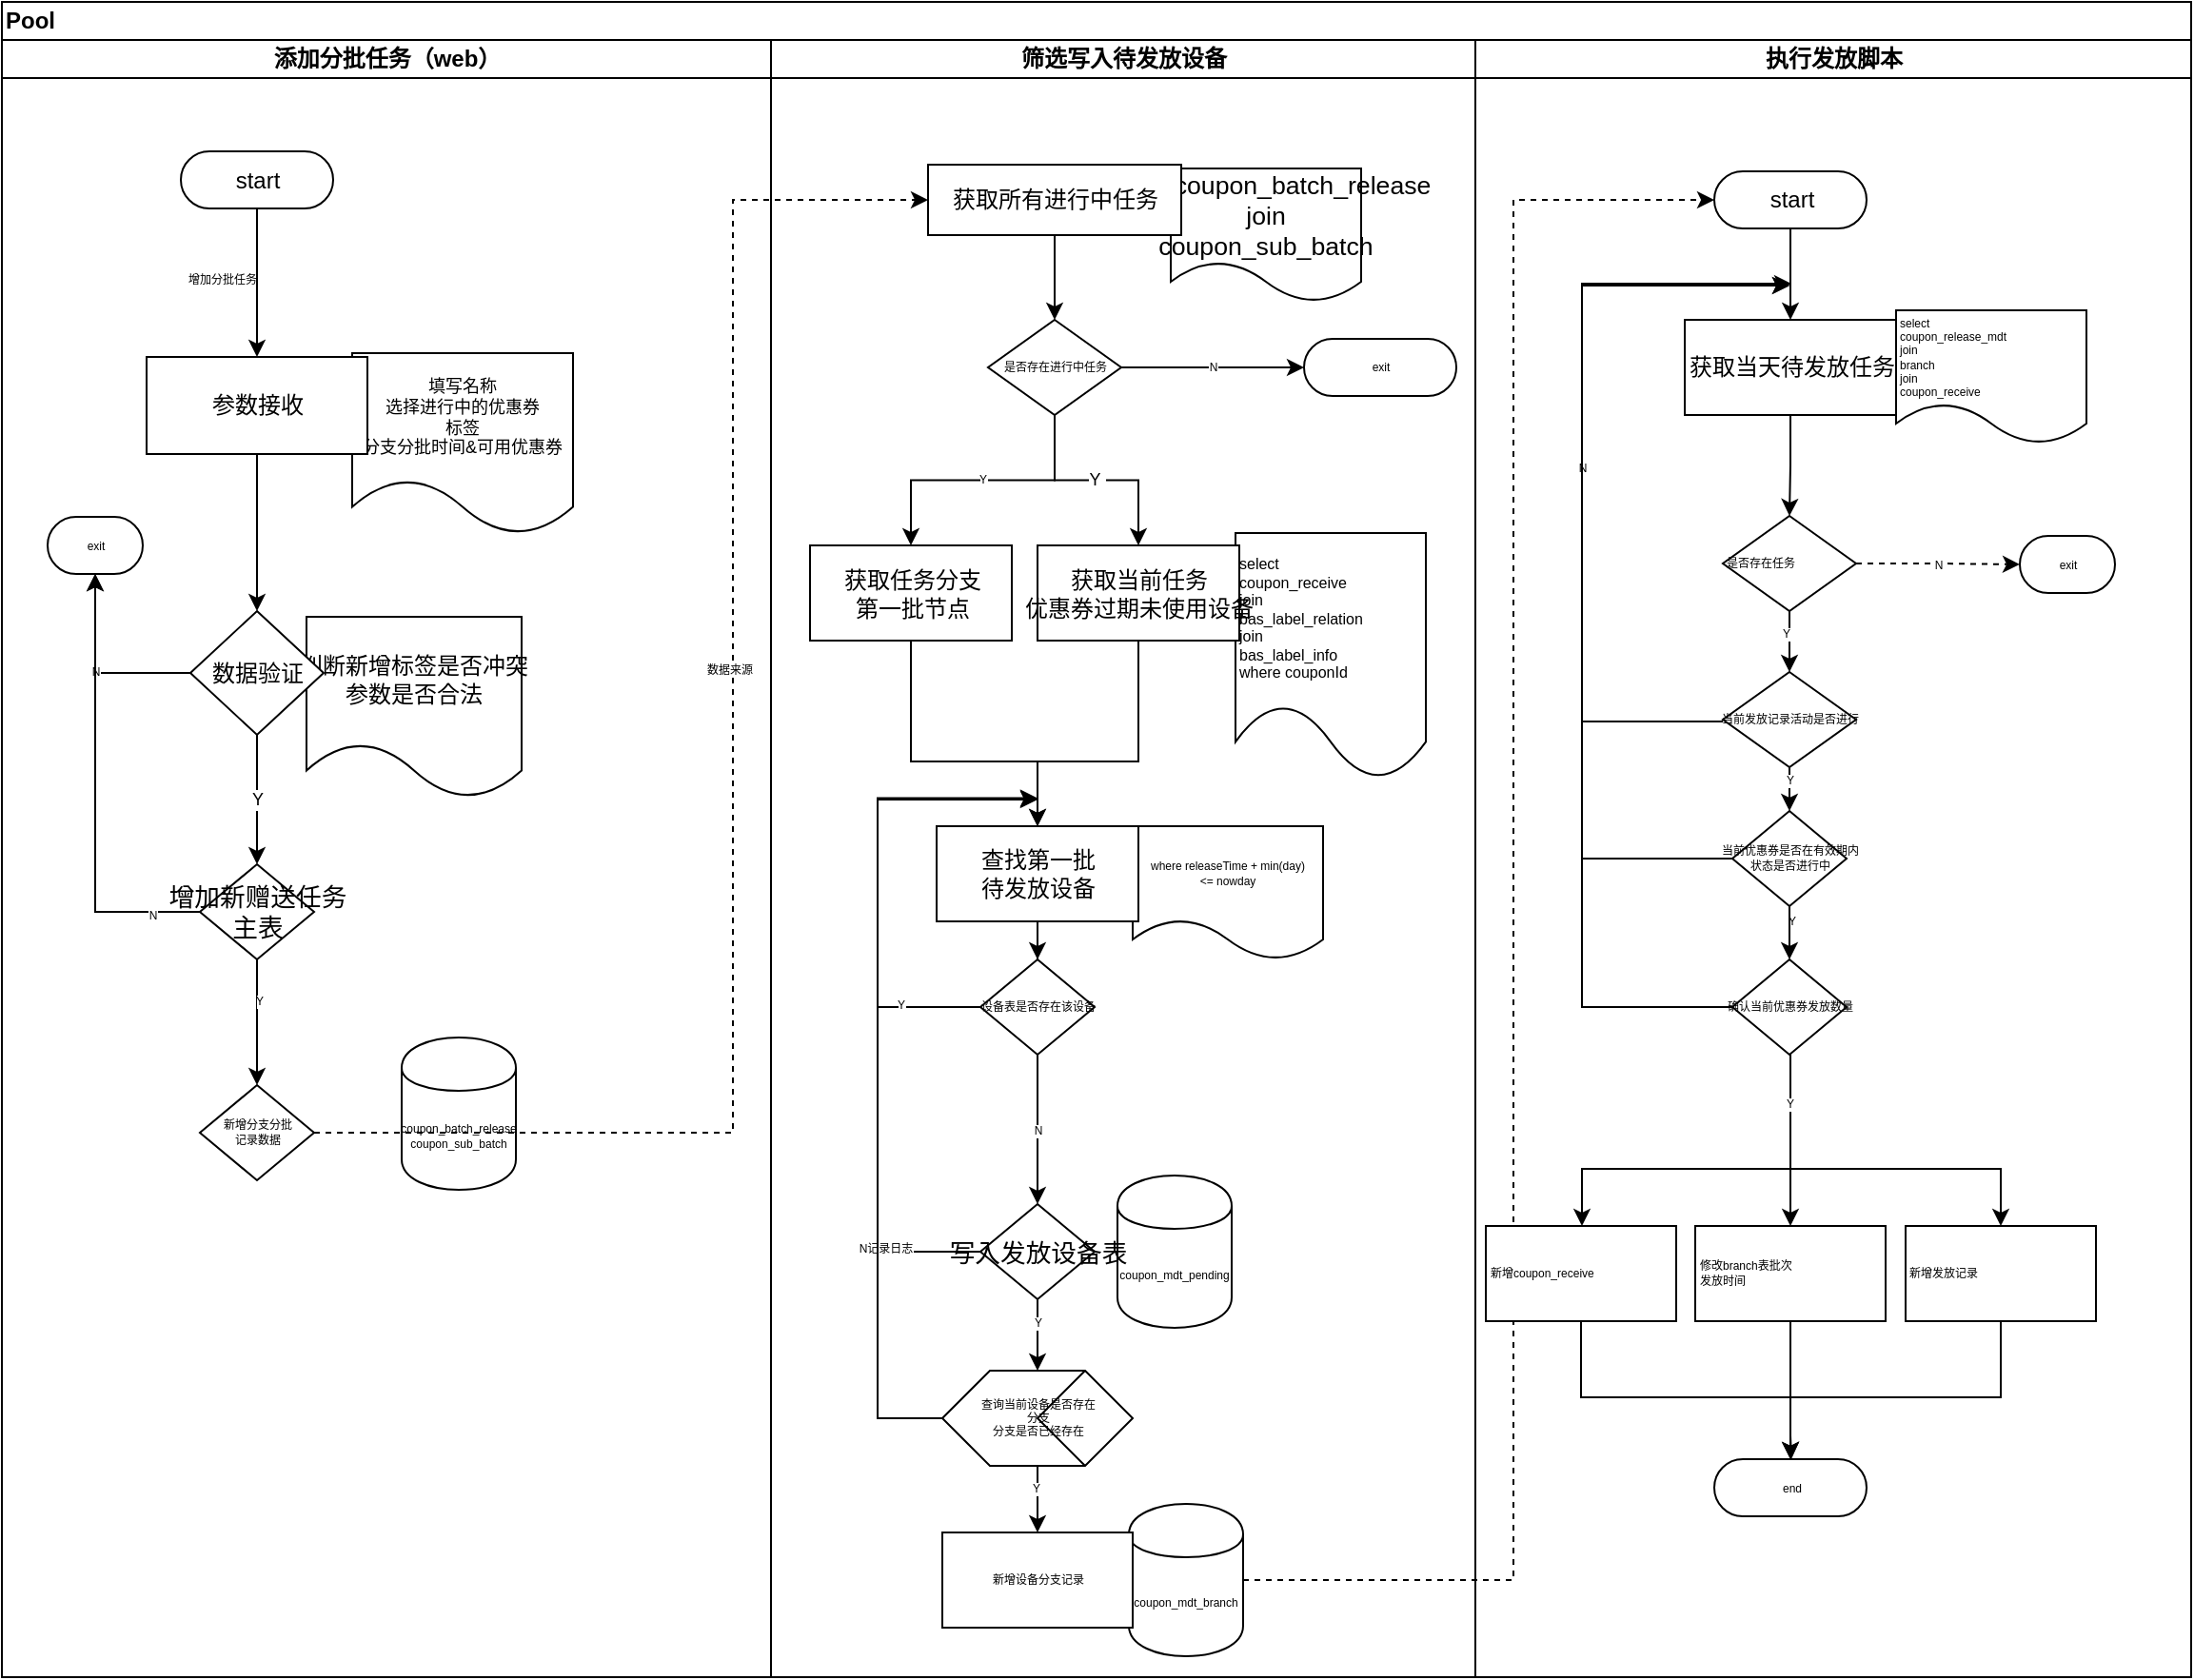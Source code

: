 <mxfile version="11.0.7" type="github"><diagram id="1Uks4rXL4dTz_hB3k0oI" name="赠送流程"><mxGraphModel dx="1635" dy="879" grid="1" gridSize="10" guides="1" tooltips="1" connect="1" arrows="1" fold="1" page="1" pageScale="1" pageWidth="827" pageHeight="1169" math="0" shadow="0"><root><mxCell id="0"/><mxCell id="1" parent="0"/><mxCell id="1NSMPgPq7o7XclI2195f-1" value="Pool" style="swimlane;html=1;childLayout=stackLayout;resizeParent=1;resizeParentMax=0;startSize=20;shadow=0;glass=0;align=left;" vertex="1" parent="1"><mxGeometry x="100" y="181" width="1150" height="880" as="geometry"/></mxCell><mxCell id="1NSMPgPq7o7XclI2195f-3" value="添加分批任务（web）" style="swimlane;html=1;startSize=20;" vertex="1" parent="1NSMPgPq7o7XclI2195f-1"><mxGeometry y="20" width="404" height="860" as="geometry"/></mxCell><mxCell id="1NSMPgPq7o7XclI2195f-39" value="start" style="html=1;dashed=0;whitespace=wrap;shape=mxgraph.dfd.start;shadow=0;glass=0;align=center;flipV=1;" vertex="1" parent="1NSMPgPq7o7XclI2195f-3"><mxGeometry x="94" y="58.5" width="80" height="30" as="geometry"/></mxCell><mxCell id="1NSMPgPq7o7XclI2195f-61" style="edgeStyle=orthogonalEdgeStyle;rounded=0;orthogonalLoop=1;jettySize=auto;html=1;startArrow=none;startFill=0;endArrow=classic;endFill=1;strokeColor=#000000;exitX=0.5;exitY=0.5;exitDx=0;exitDy=-15;exitPerimeter=0;" edge="1" parent="1NSMPgPq7o7XclI2195f-3" source="1NSMPgPq7o7XclI2195f-39" target="1NSMPgPq7o7XclI2195f-60"><mxGeometry relative="1" as="geometry"><mxPoint x="134" y="186" as="sourcePoint"/></mxGeometry></mxCell><mxCell id="1NSMPgPq7o7XclI2195f-69" value="Y" style="edgeStyle=orthogonalEdgeStyle;rounded=0;orthogonalLoop=1;jettySize=auto;html=1;startArrow=none;startFill=0;endArrow=classic;endFill=1;strokeColor=#000000;fontSize=9;entryX=0.5;entryY=0;entryDx=0;entryDy=0;" edge="1" parent="1NSMPgPq7o7XclI2195f-3" source="1NSMPgPq7o7XclI2195f-59" target="LtFsZtoLZdhe6W4jmQ-S-103"><mxGeometry relative="1" as="geometry"><mxPoint x="134" y="455" as="targetPoint"/></mxGeometry></mxCell><mxCell id="1NSMPgPq7o7XclI2195f-62" style="edgeStyle=orthogonalEdgeStyle;rounded=0;orthogonalLoop=1;jettySize=auto;html=1;startArrow=none;startFill=0;endArrow=classic;endFill=1;strokeColor=#000000;" edge="1" parent="1NSMPgPq7o7XclI2195f-3" source="1NSMPgPq7o7XclI2195f-60" target="1NSMPgPq7o7XclI2195f-59"><mxGeometry relative="1" as="geometry"/></mxCell><mxCell id="LtFsZtoLZdhe6W4jmQ-S-102" style="edgeStyle=elbowEdgeStyle;rounded=0;orthogonalLoop=1;jettySize=auto;html=1;startArrow=none;startFill=0;endArrow=classic;endFill=1;strokeColor=#000000;fontSize=6;exitX=0.5;exitY=1;exitDx=0;exitDy=0;entryX=0.5;entryY=0;entryDx=0;entryDy=0;" edge="1" parent="1NSMPgPq7o7XclI2195f-3" source="LtFsZtoLZdhe6W4jmQ-S-103" target="LtFsZtoLZdhe6W4jmQ-S-107"><mxGeometry relative="1" as="geometry"><mxPoint x="134" y="500" as="sourcePoint"/><mxPoint x="134.286" y="549" as="targetPoint"/></mxGeometry></mxCell><mxCell id="LtFsZtoLZdhe6W4jmQ-S-106" value="Y" style="text;html=1;resizable=0;points=[];align=center;verticalAlign=middle;labelBackgroundColor=#ffffff;fontSize=6;" vertex="1" connectable="0" parent="LtFsZtoLZdhe6W4jmQ-S-102"><mxGeometry y="11" relative="1" as="geometry"><mxPoint x="-10" y="-11" as="offset"/></mxGeometry></mxCell><mxCell id="1NSMPgPq7o7XclI2195f-80" value="增加分批任务" style="text;html=1;fontSize=6;" vertex="1" parent="1NSMPgPq7o7XclI2195f-3"><mxGeometry x="96" y="116" width="92" height="21" as="geometry"/></mxCell><mxCell id="1NSMPgPq7o7XclI2195f-81" value="" style="group;flipV=1;" vertex="1" connectable="0" parent="1NSMPgPq7o7XclI2195f-3"><mxGeometry x="76" y="164.5" width="224" height="95" as="geometry"/></mxCell><mxCell id="1NSMPgPq7o7XclI2195f-68" value="填写名称&lt;br style=&quot;font-size: 9px;&quot;&gt;选择进行中的优惠券&lt;br style=&quot;font-size: 9px;&quot;&gt;标签&lt;br style=&quot;font-size: 9px;&quot;&gt;分支分批时间&amp;amp;可用优惠券" style="shape=document;whiteSpace=wrap;html=1;boundedLbl=1;dashed=0;flipH=1;shadow=0;glass=0;align=center;fontSize=9;" vertex="1" parent="1NSMPgPq7o7XclI2195f-81"><mxGeometry x="108" width="116" height="95" as="geometry"/></mxCell><mxCell id="1NSMPgPq7o7XclI2195f-60" value="参数接收" style="html=1;dashed=0;whitespace=wrap;shadow=0;glass=0;align=center;flipV=1;" vertex="1" parent="1NSMPgPq7o7XclI2195f-81"><mxGeometry y="2" width="116" height="51" as="geometry"/></mxCell><mxCell id="1NSMPgPq7o7XclI2195f-83" value="" style="group;flipV=1;" vertex="1" connectable="0" parent="1NSMPgPq7o7XclI2195f-3"><mxGeometry x="90" y="300" width="200" height="101" as="geometry"/></mxCell><mxCell id="1NSMPgPq7o7XclI2195f-71" value="&lt;span style=&quot;font-size: 12px ; white-space: nowrap&quot;&gt;判断新增标签是否冲突&lt;br&gt;参数是否合法&lt;br&gt;&lt;/span&gt;" style="shape=document;whiteSpace=wrap;html=1;boundedLbl=1;dashed=0;flipH=1;shadow=0;glass=0;align=center;fontSize=9;" vertex="1" parent="1NSMPgPq7o7XclI2195f-83"><mxGeometry x="70" y="3" width="113" height="95" as="geometry"/></mxCell><mxCell id="1NSMPgPq7o7XclI2195f-59" value="数据验证" style="shape=rhombus;html=1;dashed=0;whitespace=wrap;perimeter=rhombusPerimeter;shadow=0;glass=0;align=center;" vertex="1" parent="1NSMPgPq7o7XclI2195f-83"><mxGeometry x="9" width="70" height="65" as="geometry"/></mxCell><mxCell id="LtFsZtoLZdhe6W4jmQ-S-79" value="exit" style="html=1;dashed=0;whitespace=wrap;shape=mxgraph.dfd.start;shadow=0;glass=0;fontSize=6;align=center;" vertex="1" parent="1NSMPgPq7o7XclI2195f-3"><mxGeometry x="24" y="250.5" width="50" height="30" as="geometry"/></mxCell><mxCell id="LtFsZtoLZdhe6W4jmQ-S-81" value="N" style="edgeStyle=orthogonalEdgeStyle;rounded=0;orthogonalLoop=1;jettySize=auto;html=1;entryX=0.5;entryY=0.5;entryDx=0;entryDy=15;entryPerimeter=0;startArrow=none;startFill=0;endArrow=classic;endFill=1;strokeColor=#000000;fontSize=6;" edge="1" parent="1NSMPgPq7o7XclI2195f-3" source="1NSMPgPq7o7XclI2195f-59" target="LtFsZtoLZdhe6W4jmQ-S-79"><mxGeometry relative="1" as="geometry"><Array as="points"><mxPoint x="49" y="332"/></Array></mxGeometry></mxCell><mxCell id="LtFsZtoLZdhe6W4jmQ-S-104" style="edgeStyle=elbowEdgeStyle;rounded=0;orthogonalLoop=1;jettySize=auto;html=1;entryX=0.5;entryY=0.5;entryDx=0;entryDy=15;entryPerimeter=0;startArrow=none;startFill=0;endArrow=classic;endFill=1;strokeColor=#000000;fontSize=6;" edge="1" parent="1NSMPgPq7o7XclI2195f-3" source="LtFsZtoLZdhe6W4jmQ-S-103" target="LtFsZtoLZdhe6W4jmQ-S-79"><mxGeometry relative="1" as="geometry"><Array as="points"><mxPoint x="49" y="369"/></Array></mxGeometry></mxCell><mxCell id="LtFsZtoLZdhe6W4jmQ-S-105" value="N" style="text;html=1;resizable=0;points=[];align=center;verticalAlign=middle;labelBackgroundColor=#ffffff;fontSize=6;" vertex="1" connectable="0" parent="LtFsZtoLZdhe6W4jmQ-S-104"><mxGeometry x="-0.779" y="2" relative="1" as="geometry"><mxPoint as="offset"/></mxGeometry></mxCell><mxCell id="LtFsZtoLZdhe6W4jmQ-S-103" value="&lt;span style=&quot;font-size: 13.333px&quot;&gt;增加新赠送任务&lt;/span&gt;&lt;br style=&quot;font-size: 13.333px&quot;&gt;&lt;span style=&quot;font-size: 13.333px&quot;&gt;主表&lt;/span&gt;" style="shape=rhombus;html=1;dashed=0;whitespace=wrap;perimeter=rhombusPerimeter;shadow=0;glass=0;fontSize=6;align=center;" vertex="1" parent="1NSMPgPq7o7XclI2195f-3"><mxGeometry x="104" y="433" width="60" height="50" as="geometry"/></mxCell><mxCell id="LtFsZtoLZdhe6W4jmQ-S-107" value="新增分支分批&lt;br&gt;记录数据" style="shape=rhombus;html=1;dashed=0;whitespace=wrap;perimeter=rhombusPerimeter;shadow=0;glass=0;fontSize=6;align=center;" vertex="1" parent="1NSMPgPq7o7XclI2195f-3"><mxGeometry x="104" y="549" width="60" height="50" as="geometry"/></mxCell><mxCell id="LtFsZtoLZdhe6W4jmQ-S-108" value="coupon_batch_release&lt;br&gt;coupon_sub_batch" style="shape=cylinder;whiteSpace=wrap;html=1;boundedLbl=1;backgroundOutline=1;shadow=0;glass=0;fontSize=6;align=center;" vertex="1" parent="1NSMPgPq7o7XclI2195f-3"><mxGeometry x="210" y="524" width="60" height="80" as="geometry"/></mxCell><mxCell id="1NSMPgPq7o7XclI2195f-70" style="edgeStyle=orthogonalEdgeStyle;rounded=0;orthogonalLoop=1;jettySize=auto;html=1;entryX=0;entryY=0.5;entryDx=0;entryDy=0;startArrow=none;startFill=0;endArrow=classic;endFill=1;strokeColor=#000000;fontSize=9;dashed=1;exitX=1;exitY=0.5;exitDx=0;exitDy=0;" edge="1" parent="1NSMPgPq7o7XclI2195f-1" source="LtFsZtoLZdhe6W4jmQ-S-107" target="1NSMPgPq7o7XclI2195f-57"><mxGeometry relative="1" as="geometry"><Array as="points"><mxPoint x="260" y="594"/><mxPoint x="384" y="594"/><mxPoint x="384" y="104"/></Array></mxGeometry></mxCell><mxCell id="1NSMPgPq7o7XclI2195f-91" value="数据来源" style="text;html=1;resizable=0;points=[];align=center;verticalAlign=middle;labelBackgroundColor=#ffffff;fontSize=6;" vertex="1" connectable="0" parent="1NSMPgPq7o7XclI2195f-70"><mxGeometry x="0.142" y="2" relative="1" as="geometry"><mxPoint y="1" as="offset"/></mxGeometry></mxCell><mxCell id="LtFsZtoLZdhe6W4jmQ-S-67" style="edgeStyle=orthogonalEdgeStyle;rounded=0;orthogonalLoop=1;jettySize=auto;html=1;entryX=0;entryY=0.5;entryDx=0;entryDy=0;entryPerimeter=0;startArrow=none;startFill=0;endArrow=classic;endFill=1;strokeColor=#000000;fontSize=6;dashed=1;exitX=1;exitY=0.5;exitDx=0;exitDy=0;" edge="1" parent="1NSMPgPq7o7XclI2195f-1" source="LtFsZtoLZdhe6W4jmQ-S-49" target="1NSMPgPq7o7XclI2195f-52"><mxGeometry relative="1" as="geometry"><mxPoint x="750" y="709" as="sourcePoint"/><Array as="points"><mxPoint x="794" y="829"/><mxPoint x="794" y="104"/></Array></mxGeometry></mxCell><mxCell id="1NSMPgPq7o7XclI2195f-2" value="筛选写入待发放设备" style="swimlane;html=1;startSize=20;" vertex="1" parent="1NSMPgPq7o7XclI2195f-1"><mxGeometry x="404" y="20" width="370" height="860" as="geometry"/></mxCell><mxCell id="1NSMPgPq7o7XclI2195f-74" value="Y&amp;nbsp;" style="edgeStyle=orthogonalEdgeStyle;rounded=0;orthogonalLoop=1;jettySize=auto;html=1;startArrow=none;startFill=0;endArrow=classic;endFill=1;strokeColor=#000000;fontSize=9;entryX=0.5;entryY=0;entryDx=0;entryDy=0;exitX=0.5;exitY=1;exitDx=0;exitDy=0;" edge="1" parent="1NSMPgPq7o7XclI2195f-2" source="1NSMPgPq7o7XclI2195f-84" target="1NSMPgPq7o7XclI2195f-10"><mxGeometry relative="1" as="geometry"><mxPoint x="149.667" y="184.722" as="sourcePoint"/><mxPoint x="149.667" y="216" as="targetPoint"/></mxGeometry></mxCell><mxCell id="1NSMPgPq7o7XclI2195f-82" value="" style="group" vertex="1" connectable="0" parent="1NSMPgPq7o7XclI2195f-2"><mxGeometry x="140" y="259.5" width="204" height="129" as="geometry"/></mxCell><mxCell id="1NSMPgPq7o7XclI2195f-76" value="&lt;font style=&quot;font-size: 8px&quot;&gt;select&lt;br&gt;coupon_receive&lt;br&gt;join&lt;br&gt;bas_label_relation&lt;br&gt;join&lt;br&gt;bas_label_info&lt;br&gt;where couponId&lt;br&gt;&lt;/font&gt;" style="shape=document;whiteSpace=wrap;html=1;boundedLbl=1;dashed=0;flipH=1;shadow=0;glass=0;fontSize=6;align=left;" vertex="1" parent="1NSMPgPq7o7XclI2195f-82"><mxGeometry x="104" y="-0.5" width="100" height="129" as="geometry"/></mxCell><mxCell id="1NSMPgPq7o7XclI2195f-10" value="获取当前任务&lt;br&gt;优惠券过期未使用设备" style="html=1;dashed=0;whitespace=wrap;shadow=0;glass=0;align=center;flipV=1;" vertex="1" parent="1NSMPgPq7o7XclI2195f-82"><mxGeometry y="6" width="106" height="50" as="geometry"/></mxCell><mxCell id="LtFsZtoLZdhe6W4jmQ-S-21" value="Y" style="edgeStyle=orthogonalEdgeStyle;rounded=0;orthogonalLoop=1;jettySize=auto;html=1;entryX=0.5;entryY=0;entryDx=0;entryDy=0;startArrow=none;startFill=0;endArrow=classic;endFill=1;strokeColor=#000000;fontSize=6;" edge="1" parent="1NSMPgPq7o7XclI2195f-2" source="1NSMPgPq7o7XclI2195f-84" target="LtFsZtoLZdhe6W4jmQ-S-19"><mxGeometry relative="1" as="geometry"/></mxCell><mxCell id="1NSMPgPq7o7XclI2195f-84" value="是否存在进行中任务" style="shape=rhombus;html=1;dashed=0;whitespace=wrap;perimeter=rhombusPerimeter;shadow=0;glass=0;fontSize=6;align=center;" vertex="1" parent="1NSMPgPq7o7XclI2195f-2"><mxGeometry x="114" y="147" width="70" height="50" as="geometry"/></mxCell><mxCell id="1NSMPgPq7o7XclI2195f-85" style="edgeStyle=orthogonalEdgeStyle;rounded=0;orthogonalLoop=1;jettySize=auto;html=1;startArrow=none;startFill=0;endArrow=classic;endFill=1;strokeColor=#000000;fontSize=9;" edge="1" parent="1NSMPgPq7o7XclI2195f-2" source="1NSMPgPq7o7XclI2195f-57" target="1NSMPgPq7o7XclI2195f-84"><mxGeometry relative="1" as="geometry"><mxPoint x="565.0" y="299" as="sourcePoint"/><mxPoint x="565.0" y="406.5" as="targetPoint"/></mxGeometry></mxCell><mxCell id="LtFsZtoLZdhe6W4jmQ-S-23" style="edgeStyle=orthogonalEdgeStyle;rounded=0;orthogonalLoop=1;jettySize=auto;html=1;entryX=0.5;entryY=0;entryDx=0;entryDy=0;startArrow=none;startFill=0;endArrow=classic;endFill=1;strokeColor=#000000;fontSize=6;" edge="1" parent="1NSMPgPq7o7XclI2195f-2" source="LtFsZtoLZdhe6W4jmQ-S-19" target="LtFsZtoLZdhe6W4jmQ-S-22"><mxGeometry relative="1" as="geometry"><Array as="points"><mxPoint x="73" y="379"/><mxPoint x="140" y="379"/></Array></mxGeometry></mxCell><mxCell id="LtFsZtoLZdhe6W4jmQ-S-19" value="获取任务分支&lt;br&gt;第一批节点" style="html=1;dashed=0;whitespace=wrap;shadow=0;glass=0;align=center;flipV=1;" vertex="1" parent="1NSMPgPq7o7XclI2195f-2"><mxGeometry x="20.5" y="265.5" width="106" height="50" as="geometry"/></mxCell><mxCell id="LtFsZtoLZdhe6W4jmQ-S-24" style="edgeStyle=orthogonalEdgeStyle;rounded=0;orthogonalLoop=1;jettySize=auto;html=1;startArrow=none;startFill=0;endArrow=classic;endFill=1;strokeColor=#000000;fontSize=6;" edge="1" parent="1NSMPgPq7o7XclI2195f-2" target="LtFsZtoLZdhe6W4jmQ-S-22"><mxGeometry relative="1" as="geometry"><mxPoint x="140.048" y="425.483" as="sourcePoint"/></mxGeometry></mxCell><mxCell id="LtFsZtoLZdhe6W4jmQ-S-27" value="N" style="edgeStyle=orthogonalEdgeStyle;rounded=0;orthogonalLoop=1;jettySize=auto;html=1;startArrow=none;startFill=0;endArrow=classic;endFill=1;strokeColor=#000000;fontSize=6;entryX=0;entryY=0.5;entryDx=0;entryDy=0;entryPerimeter=0;" edge="1" parent="1NSMPgPq7o7XclI2195f-2" source="1NSMPgPq7o7XclI2195f-84" target="LtFsZtoLZdhe6W4jmQ-S-29"><mxGeometry relative="1" as="geometry"><mxPoint x="279.889" y="171.944" as="targetPoint"/><Array as="points"/></mxGeometry></mxCell><mxCell id="LtFsZtoLZdhe6W4jmQ-S-29" value="exit" style="html=1;dashed=0;whitespace=wrap;shape=mxgraph.dfd.start;shadow=0;glass=0;fontSize=6;align=center;" vertex="1" parent="1NSMPgPq7o7XclI2195f-2"><mxGeometry x="280" y="157" width="80" height="30" as="geometry"/></mxCell><mxCell id="LtFsZtoLZdhe6W4jmQ-S-31" value="&lt;span style=&quot;font-size: 13.333px&quot;&gt;select&amp;nbsp;coupon_batch_release&lt;/span&gt;&lt;br style=&quot;font-size: 13.333px&quot;&gt;&lt;span style=&quot;font-size: 13.333px&quot;&gt;join&lt;/span&gt;&lt;br style=&quot;font-size: 13.333px&quot;&gt;&lt;span style=&quot;font-size: 13.333px&quot;&gt;coupon_sub_batch&lt;/span&gt;" style="shape=document;whiteSpace=wrap;html=1;boundedLbl=1;dashed=0;flipH=1;shadow=0;glass=0;fontSize=6;align=center;" vertex="1" parent="1NSMPgPq7o7XclI2195f-2"><mxGeometry x="210" y="67.5" width="100" height="70" as="geometry"/></mxCell><mxCell id="1NSMPgPq7o7XclI2195f-57" value="获取所有进行中任务&lt;br&gt;" style="html=1;dashed=0;whitespace=wrap;shadow=0;glass=0;align=center;flipV=1;" vertex="1" parent="1NSMPgPq7o7XclI2195f-2"><mxGeometry x="82.5" y="65.5" width="133" height="37" as="geometry"/></mxCell><mxCell id="LtFsZtoLZdhe6W4jmQ-S-32" style="edgeStyle=orthogonalEdgeStyle;rounded=0;orthogonalLoop=1;jettySize=auto;html=1;entryX=0.5;entryY=0;entryDx=0;entryDy=0;startArrow=none;startFill=0;endArrow=classic;endFill=1;strokeColor=#000000;fontSize=6;" edge="1" parent="1NSMPgPq7o7XclI2195f-2" source="1NSMPgPq7o7XclI2195f-10" target="LtFsZtoLZdhe6W4jmQ-S-22"><mxGeometry relative="1" as="geometry"><Array as="points"><mxPoint x="193" y="379"/><mxPoint x="140" y="379"/></Array></mxGeometry></mxCell><mxCell id="LtFsZtoLZdhe6W4jmQ-S-35" value="where&amp;nbsp;releaseTime + min(day)&lt;br&gt;&amp;lt;= nowday" style="shape=document;whiteSpace=wrap;html=1;boundedLbl=1;dashed=0;flipH=1;shadow=0;glass=0;fontSize=6;align=center;" vertex="1" parent="1NSMPgPq7o7XclI2195f-2"><mxGeometry x="190" y="413" width="100" height="70" as="geometry"/></mxCell><mxCell id="LtFsZtoLZdhe6W4jmQ-S-22" value="查找第一批&lt;br&gt;待发放设备" style="html=1;dashed=0;whitespace=wrap;shadow=0;glass=0;align=center;flipV=1;" vertex="1" parent="1NSMPgPq7o7XclI2195f-2"><mxGeometry x="87" y="413" width="106" height="50" as="geometry"/></mxCell><mxCell id="LtFsZtoLZdhe6W4jmQ-S-36" value="N" style="edgeStyle=orthogonalEdgeStyle;rounded=0;orthogonalLoop=1;jettySize=auto;html=1;startArrow=none;startFill=0;endArrow=classic;endFill=1;strokeColor=#000000;fontSize=6;entryX=0.5;entryY=0;entryDx=0;entryDy=0;" edge="1" parent="1NSMPgPq7o7XclI2195f-2" source="LtFsZtoLZdhe6W4jmQ-S-110" target="LtFsZtoLZdhe6W4jmQ-S-120"><mxGeometry relative="1" as="geometry"><mxPoint x="140" y="609" as="targetPoint"/><Array as="points"><mxPoint x="140" y="599"/><mxPoint x="140" y="599"/></Array></mxGeometry></mxCell><mxCell id="LtFsZtoLZdhe6W4jmQ-S-125" style="edgeStyle=elbowEdgeStyle;rounded=0;orthogonalLoop=1;jettySize=auto;html=1;entryX=0.5;entryY=0;entryDx=0;entryDy=0;startArrow=none;startFill=0;endArrow=classic;endFill=1;strokeColor=#000000;fontSize=6;exitX=0.5;exitY=1;exitDx=0;exitDy=0;exitPerimeter=0;" edge="1" parent="1NSMPgPq7o7XclI2195f-2" source="LtFsZtoLZdhe6W4jmQ-S-131" target="LtFsZtoLZdhe6W4jmQ-S-43"><mxGeometry relative="1" as="geometry"><mxPoint x="140" y="749" as="sourcePoint"/></mxGeometry></mxCell><mxCell id="LtFsZtoLZdhe6W4jmQ-S-128" value="Y" style="text;html=1;resizable=0;points=[];align=center;verticalAlign=middle;labelBackgroundColor=#ffffff;fontSize=6;" vertex="1" connectable="0" parent="LtFsZtoLZdhe6W4jmQ-S-125"><mxGeometry y="-6" relative="1" as="geometry"><mxPoint x="5" y="-6" as="offset"/></mxGeometry></mxCell><mxCell id="LtFsZtoLZdhe6W4jmQ-S-110" value="设备表是否存在该设备" style="shape=rhombus;html=1;dashed=0;whitespace=wrap;perimeter=rhombusPerimeter;shadow=0;glass=0;fontSize=6;align=center;" vertex="1" parent="1NSMPgPq7o7XclI2195f-2"><mxGeometry x="110" y="483" width="60" height="50" as="geometry"/></mxCell><mxCell id="LtFsZtoLZdhe6W4jmQ-S-111" style="edgeStyle=orthogonalEdgeStyle;rounded=0;orthogonalLoop=1;jettySize=auto;html=1;startArrow=none;startFill=0;endArrow=classic;endFill=1;strokeColor=#000000;fontSize=6;" edge="1" parent="1NSMPgPq7o7XclI2195f-2" source="LtFsZtoLZdhe6W4jmQ-S-22" target="LtFsZtoLZdhe6W4jmQ-S-110"><mxGeometry relative="1" as="geometry"><mxPoint x="758.897" y="905" as="targetPoint"/><mxPoint x="654.069" y="664" as="sourcePoint"/><Array as="points"/></mxGeometry></mxCell><mxCell id="LtFsZtoLZdhe6W4jmQ-S-50" value="" style="group" vertex="1" connectable="0" parent="1NSMPgPq7o7XclI2195f-2"><mxGeometry x="87" y="589" width="157" height="95" as="geometry"/></mxCell><mxCell id="LtFsZtoLZdhe6W4jmQ-S-39" value="coupon_mdt_pending" style="shape=cylinder;whiteSpace=wrap;html=1;boundedLbl=1;backgroundOutline=1;shadow=0;glass=0;fontSize=6;align=center;" vertex="1" parent="LtFsZtoLZdhe6W4jmQ-S-50"><mxGeometry x="95" y="7.5" width="60" height="80" as="geometry"/></mxCell><mxCell id="LtFsZtoLZdhe6W4jmQ-S-120" value="&lt;span style=&quot;font-size: 13.333px&quot;&gt;写入发放设备表&lt;/span&gt;" style="shape=rhombus;html=1;dashed=0;whitespace=wrap;perimeter=rhombusPerimeter;shadow=0;glass=0;fontSize=6;align=center;" vertex="1" parent="LtFsZtoLZdhe6W4jmQ-S-50"><mxGeometry x="23" y="22.5" width="60" height="50" as="geometry"/></mxCell><mxCell id="LtFsZtoLZdhe6W4jmQ-S-51" value="" style="group" vertex="1" connectable="0" parent="1NSMPgPq7o7XclI2195f-2"><mxGeometry x="90" y="769" width="141.5" height="80" as="geometry"/></mxCell><mxCell id="LtFsZtoLZdhe6W4jmQ-S-49" value="coupon_mdt_branch" style="shape=cylinder;whiteSpace=wrap;html=1;boundedLbl=1;backgroundOutline=1;shadow=0;glass=0;fontSize=6;align=center;" vertex="1" parent="LtFsZtoLZdhe6W4jmQ-S-51"><mxGeometry x="98" width="60" height="80" as="geometry"/></mxCell><mxCell id="LtFsZtoLZdhe6W4jmQ-S-43" value="新增设备分支记录" style="html=1;dashed=0;whitespace=wrap;shadow=0;glass=0;fontSize=6;align=center;" vertex="1" parent="LtFsZtoLZdhe6W4jmQ-S-51"><mxGeometry y="15" width="100" height="50" as="geometry"/></mxCell><mxCell id="LtFsZtoLZdhe6W4jmQ-S-119" style="edgeStyle=elbowEdgeStyle;rounded=0;orthogonalLoop=1;jettySize=auto;html=1;startArrow=none;startFill=0;endArrow=classic;endFill=1;strokeColor=#000000;fontSize=6;exitX=0.5;exitY=1;exitDx=0;exitDy=0;entryX=0.5;entryY=0;entryDx=0;entryDy=0;entryPerimeter=0;" edge="1" parent="1NSMPgPq7o7XclI2195f-2" source="LtFsZtoLZdhe6W4jmQ-S-120" target="LtFsZtoLZdhe6W4jmQ-S-131"><mxGeometry relative="1" as="geometry"><mxPoint x="140" y="659" as="sourcePoint"/><mxPoint x="140" y="699" as="targetPoint"/></mxGeometry></mxCell><mxCell id="LtFsZtoLZdhe6W4jmQ-S-121" value="Y" style="text;html=1;resizable=0;points=[];align=center;verticalAlign=middle;labelBackgroundColor=#ffffff;fontSize=6;" vertex="1" connectable="0" parent="LtFsZtoLZdhe6W4jmQ-S-119"><mxGeometry y="7" relative="1" as="geometry"><mxPoint x="-7" y="-7" as="offset"/></mxGeometry></mxCell><mxCell id="LtFsZtoLZdhe6W4jmQ-S-131" value="查询当前设备是否存在&lt;br&gt;分支&lt;br&gt;分支是否已经存在" style="html=1;dashed=0;whitespace=wrap;shape=mxgraph.dfd.check2;shadow=0;glass=0;fontSize=6;align=center;" vertex="1" parent="1NSMPgPq7o7XclI2195f-2"><mxGeometry x="90" y="699" width="100" height="50" as="geometry"/></mxCell><mxCell id="1NSMPgPq7o7XclI2195f-50" value="执行发放脚本" style="swimlane;html=1;startSize=20;" vertex="1" parent="1NSMPgPq7o7XclI2195f-1"><mxGeometry x="774" y="20" width="376" height="860" as="geometry"/></mxCell><mxCell id="1NSMPgPq7o7XclI2195f-51" style="edgeStyle=orthogonalEdgeStyle;rounded=0;orthogonalLoop=1;jettySize=auto;html=1;entryX=0.5;entryY=0;entryDx=0;entryDy=0;startArrow=none;startFill=0;endArrow=classic;endFill=1;strokeColor=#000000;" edge="1" parent="1NSMPgPq7o7XclI2195f-50" source="1NSMPgPq7o7XclI2195f-52" target="1NSMPgPq7o7XclI2195f-54"><mxGeometry relative="1" as="geometry"/></mxCell><mxCell id="1NSMPgPq7o7XclI2195f-52" value="start" style="html=1;dashed=0;whitespace=wrap;shape=mxgraph.dfd.start;shadow=0;glass=0;align=center;flipV=1;" vertex="1" parent="1NSMPgPq7o7XclI2195f-50"><mxGeometry x="125.5" y="69" width="80" height="30" as="geometry"/></mxCell><mxCell id="1NSMPgPq7o7XclI2195f-54" value="获取当天待发放任务" style="html=1;dashed=0;whitespace=wrap;shadow=0;glass=0;align=center;flipV=1;" vertex="1" parent="1NSMPgPq7o7XclI2195f-50"><mxGeometry x="110" y="147" width="111" height="50" as="geometry"/></mxCell><mxCell id="LtFsZtoLZdhe6W4jmQ-S-53" value="select&lt;br&gt;&lt;span style=&quot;text-align: center&quot;&gt;coupon_release_mdt&lt;br&gt;&lt;/span&gt;join&lt;br&gt;branch&lt;br&gt;join&lt;br&gt;coupon_receive&amp;nbsp;" style="shape=document;whiteSpace=wrap;html=1;boundedLbl=1;dashed=0;flipH=1;shadow=0;glass=0;fontSize=6;align=left;" vertex="1" parent="1NSMPgPq7o7XclI2195f-50"><mxGeometry x="221" y="142" width="100" height="70" as="geometry"/></mxCell><mxCell id="LtFsZtoLZdhe6W4jmQ-S-64" style="edgeStyle=orthogonalEdgeStyle;rounded=0;orthogonalLoop=1;jettySize=auto;html=1;entryX=0.5;entryY=0.5;entryDx=0;entryDy=-15;entryPerimeter=0;startArrow=none;startFill=0;endArrow=classic;endFill=1;strokeColor=#000000;fontSize=6;" edge="1" parent="1NSMPgPq7o7XclI2195f-50" source="LtFsZtoLZdhe6W4jmQ-S-58" target="LtFsZtoLZdhe6W4jmQ-S-63"><mxGeometry relative="1" as="geometry"><Array as="points"><mxPoint x="56" y="713"/><mxPoint x="166" y="713"/></Array></mxGeometry></mxCell><mxCell id="LtFsZtoLZdhe6W4jmQ-S-58" value="新增coupon_receive" style="html=1;dashed=0;whitespace=wrap;shadow=0;glass=0;fontSize=6;align=left;" vertex="1" parent="1NSMPgPq7o7XclI2195f-50"><mxGeometry x="5.5" y="623" width="100" height="50" as="geometry"/></mxCell><mxCell id="LtFsZtoLZdhe6W4jmQ-S-65" style="edgeStyle=orthogonalEdgeStyle;rounded=0;orthogonalLoop=1;jettySize=auto;html=1;startArrow=none;startFill=0;endArrow=classic;endFill=1;strokeColor=#000000;fontSize=6;" edge="1" parent="1NSMPgPq7o7XclI2195f-50" source="LtFsZtoLZdhe6W4jmQ-S-59" target="LtFsZtoLZdhe6W4jmQ-S-63"><mxGeometry relative="1" as="geometry"><Array as="points"><mxPoint x="166" y="733"/><mxPoint x="166" y="733"/></Array></mxGeometry></mxCell><mxCell id="LtFsZtoLZdhe6W4jmQ-S-59" value="修改branch表批次&lt;br&gt;发放时间" style="html=1;dashed=0;whitespace=wrap;shadow=0;glass=0;fontSize=6;align=left;" vertex="1" parent="1NSMPgPq7o7XclI2195f-50"><mxGeometry x="115.5" y="623" width="100" height="50" as="geometry"/></mxCell><mxCell id="LtFsZtoLZdhe6W4jmQ-S-66" style="edgeStyle=orthogonalEdgeStyle;rounded=0;orthogonalLoop=1;jettySize=auto;html=1;entryX=0.5;entryY=0.5;entryDx=0;entryDy=-15;entryPerimeter=0;startArrow=none;startFill=0;endArrow=classic;endFill=1;strokeColor=#000000;fontSize=6;" edge="1" parent="1NSMPgPq7o7XclI2195f-50" source="LtFsZtoLZdhe6W4jmQ-S-61" target="LtFsZtoLZdhe6W4jmQ-S-63"><mxGeometry relative="1" as="geometry"><Array as="points"><mxPoint x="276" y="713"/><mxPoint x="166" y="713"/></Array></mxGeometry></mxCell><mxCell id="LtFsZtoLZdhe6W4jmQ-S-61" value="新增发放记录" style="html=1;dashed=0;whitespace=wrap;shadow=0;glass=0;fontSize=6;align=left;" vertex="1" parent="1NSMPgPq7o7XclI2195f-50"><mxGeometry x="226" y="623" width="100" height="50" as="geometry"/></mxCell><mxCell id="LtFsZtoLZdhe6W4jmQ-S-63" value="end" style="html=1;dashed=0;whitespace=wrap;shape=mxgraph.dfd.start;shadow=0;glass=0;fontSize=6;align=center;" vertex="1" parent="1NSMPgPq7o7XclI2195f-50"><mxGeometry x="125.5" y="745.5" width="80" height="30" as="geometry"/></mxCell><mxCell id="LtFsZtoLZdhe6W4jmQ-S-72" style="edgeStyle=orthogonalEdgeStyle;rounded=0;orthogonalLoop=1;jettySize=auto;html=1;entryX=0.5;entryY=0;entryDx=0;entryDy=0;startArrow=none;startFill=0;endArrow=classic;endFill=1;strokeColor=#000000;fontSize=6;" edge="1" parent="1NSMPgPq7o7XclI2195f-50" source="1NSMPgPq7o7XclI2195f-54" target="LtFsZtoLZdhe6W4jmQ-S-71"><mxGeometry relative="1" as="geometry"><mxPoint x="1056" y="388" as="sourcePoint"/><mxPoint x="1191" y="491" as="targetPoint"/><Array as="points"/></mxGeometry></mxCell><mxCell id="LtFsZtoLZdhe6W4jmQ-S-77" value="N" style="edgeStyle=orthogonalEdgeStyle;rounded=0;orthogonalLoop=1;jettySize=auto;html=1;entryX=0;entryY=0.5;entryDx=0;entryDy=0;dashed=1;startArrow=none;startFill=0;endArrow=classic;endFill=1;strokeColor=#000000;fontSize=6;entryPerimeter=0;" edge="1" parent="1NSMPgPq7o7XclI2195f-50" source="LtFsZtoLZdhe6W4jmQ-S-71" target="LtFsZtoLZdhe6W4jmQ-S-78"><mxGeometry relative="1" as="geometry"><mxPoint x="310.333" y="256.833" as="targetPoint"/></mxGeometry></mxCell><mxCell id="LtFsZtoLZdhe6W4jmQ-S-94" style="edgeStyle=elbowEdgeStyle;rounded=0;orthogonalLoop=1;jettySize=auto;html=1;startArrow=none;startFill=0;endArrow=classic;endFill=1;strokeColor=#000000;fontSize=6;" edge="1" parent="1NSMPgPq7o7XclI2195f-50" source="LtFsZtoLZdhe6W4jmQ-S-71" target="LtFsZtoLZdhe6W4jmQ-S-86"><mxGeometry relative="1" as="geometry"/></mxCell><mxCell id="LtFsZtoLZdhe6W4jmQ-S-95" value="Y" style="text;html=1;resizable=0;points=[];align=center;verticalAlign=middle;labelBackgroundColor=#ffffff;fontSize=6;" vertex="1" connectable="0" parent="LtFsZtoLZdhe6W4jmQ-S-94"><mxGeometry x="-0.268" y="-2" relative="1" as="geometry"><mxPoint as="offset"/></mxGeometry></mxCell><mxCell id="LtFsZtoLZdhe6W4jmQ-S-71" value="是否存在任务" style="shape=rhombus;html=1;dashed=0;whitespace=wrap;perimeter=rhombusPerimeter;shadow=0;glass=0;fontSize=6;align=left;" vertex="1" parent="1NSMPgPq7o7XclI2195f-50"><mxGeometry x="130" y="250" width="70" height="50" as="geometry"/></mxCell><mxCell id="LtFsZtoLZdhe6W4jmQ-S-78" value="exit" style="html=1;dashed=0;whitespace=wrap;shape=mxgraph.dfd.start;shadow=0;glass=0;fontSize=6;align=center;" vertex="1" parent="1NSMPgPq7o7XclI2195f-50"><mxGeometry x="286" y="260.5" width="50" height="30" as="geometry"/></mxCell><mxCell id="LtFsZtoLZdhe6W4jmQ-S-89" value="N" style="edgeStyle=orthogonalEdgeStyle;rounded=0;orthogonalLoop=1;jettySize=auto;html=1;startArrow=none;startFill=0;endArrow=classic;endFill=1;strokeColor=#000000;fontSize=6;exitX=0;exitY=0.5;exitDx=0;exitDy=0;" edge="1" parent="1NSMPgPq7o7XclI2195f-50"><mxGeometry relative="1" as="geometry"><mxPoint x="130.008" y="357.969" as="sourcePoint"/><mxPoint x="166" y="128" as="targetPoint"/><Array as="points"><mxPoint x="56" y="358"/><mxPoint x="56" y="128"/><mxPoint x="166" y="128"/></Array></mxGeometry></mxCell><mxCell id="LtFsZtoLZdhe6W4jmQ-S-90" style="edgeStyle=elbowEdgeStyle;rounded=0;orthogonalLoop=1;jettySize=auto;html=1;entryX=0.5;entryY=0;entryDx=0;entryDy=0;startArrow=none;startFill=0;endArrow=classic;endFill=1;strokeColor=#000000;fontSize=6;" edge="1" parent="1NSMPgPq7o7XclI2195f-50" source="LtFsZtoLZdhe6W4jmQ-S-161" target="LtFsZtoLZdhe6W4jmQ-S-59"><mxGeometry relative="1" as="geometry"/></mxCell><mxCell id="LtFsZtoLZdhe6W4jmQ-S-93" value="Y" style="text;html=1;resizable=0;points=[];align=center;verticalAlign=middle;labelBackgroundColor=#ffffff;fontSize=6;" vertex="1" connectable="0" parent="LtFsZtoLZdhe6W4jmQ-S-90"><mxGeometry x="0.0" y="-43" relative="1" as="geometry"><mxPoint x="43" y="-115" as="offset"/></mxGeometry></mxCell><mxCell id="LtFsZtoLZdhe6W4jmQ-S-164" value="Y" style="text;html=1;resizable=0;points=[];align=center;verticalAlign=middle;labelBackgroundColor=#ffffff;fontSize=6;" vertex="1" connectable="0" parent="LtFsZtoLZdhe6W4jmQ-S-90"><mxGeometry x="0.005" y="-19" relative="1" as="geometry"><mxPoint x="18" y="-19" as="offset"/></mxGeometry></mxCell><mxCell id="LtFsZtoLZdhe6W4jmQ-S-91" style="edgeStyle=elbowEdgeStyle;rounded=0;orthogonalLoop=1;jettySize=auto;html=1;startArrow=none;startFill=0;endArrow=classic;endFill=1;strokeColor=#000000;fontSize=6;" edge="1" parent="1NSMPgPq7o7XclI2195f-50"><mxGeometry relative="1" as="geometry"><mxPoint x="166" y="593" as="sourcePoint"/><mxPoint x="56" y="623" as="targetPoint"/><Array as="points"><mxPoint x="56" y="593"/><mxPoint x="166" y="533"/><mxPoint x="56" y="543"/><mxPoint x="56" y="613"/><mxPoint x="56" y="613"/><mxPoint x="65" y="623"/><mxPoint x="56" y="623"/></Array></mxGeometry></mxCell><mxCell id="LtFsZtoLZdhe6W4jmQ-S-92" style="edgeStyle=elbowEdgeStyle;rounded=0;orthogonalLoop=1;jettySize=auto;html=1;entryX=0.5;entryY=0;entryDx=0;entryDy=0;startArrow=none;startFill=0;endArrow=classic;endFill=1;strokeColor=#000000;fontSize=6;" edge="1" parent="1NSMPgPq7o7XclI2195f-50" target="LtFsZtoLZdhe6W4jmQ-S-61"><mxGeometry relative="1" as="geometry"><mxPoint x="166" y="593" as="sourcePoint"/><Array as="points"><mxPoint x="276" y="583"/></Array></mxGeometry></mxCell><mxCell id="LtFsZtoLZdhe6W4jmQ-S-86" value="当前发放记录活动是否进行" style="shape=rhombus;html=1;dashed=0;whitespace=wrap;perimeter=rhombusPerimeter;shadow=0;glass=0;fontSize=6;align=center;" vertex="1" parent="1NSMPgPq7o7XclI2195f-50"><mxGeometry x="130" y="332" width="70" height="50" as="geometry"/></mxCell><mxCell id="LtFsZtoLZdhe6W4jmQ-S-97" value="当前优惠券是否在有效期内&lt;br&gt;状态是否进行中" style="shape=rhombus;html=1;dashed=0;whitespace=wrap;perimeter=rhombusPerimeter;shadow=0;glass=0;fontSize=6;align=center;" vertex="1" parent="1NSMPgPq7o7XclI2195f-50"><mxGeometry x="135" y="405" width="60" height="50" as="geometry"/></mxCell><mxCell id="LtFsZtoLZdhe6W4jmQ-S-98" style="edgeStyle=elbowEdgeStyle;rounded=0;orthogonalLoop=1;jettySize=auto;html=1;entryX=0.5;entryY=0;entryDx=0;entryDy=0;startArrow=none;startFill=0;endArrow=classic;endFill=1;strokeColor=#000000;fontSize=6;" edge="1" parent="1NSMPgPq7o7XclI2195f-50" source="LtFsZtoLZdhe6W4jmQ-S-86" target="LtFsZtoLZdhe6W4jmQ-S-97"><mxGeometry relative="1" as="geometry"><mxPoint x="1049.241" y="572.936" as="sourcePoint"/><mxPoint x="1049.241" y="689.862" as="targetPoint"/></mxGeometry></mxCell><mxCell id="LtFsZtoLZdhe6W4jmQ-S-161" value="确认当前优惠券发放数量" style="shape=rhombus;html=1;dashed=0;whitespace=wrap;perimeter=rhombusPerimeter;shadow=0;glass=0;fontSize=6;align=center;" vertex="1" parent="1NSMPgPq7o7XclI2195f-50"><mxGeometry x="135" y="483" width="60" height="50" as="geometry"/></mxCell><mxCell id="LtFsZtoLZdhe6W4jmQ-S-162" style="edgeStyle=elbowEdgeStyle;rounded=0;orthogonalLoop=1;jettySize=auto;html=1;entryX=0.5;entryY=0;entryDx=0;entryDy=0;startArrow=none;startFill=0;endArrow=classic;endFill=1;strokeColor=#000000;fontSize=6;" edge="1" parent="1NSMPgPq7o7XclI2195f-50" source="LtFsZtoLZdhe6W4jmQ-S-97" target="LtFsZtoLZdhe6W4jmQ-S-161"><mxGeometry relative="1" as="geometry"><mxPoint x="1039.571" y="655.524" as="sourcePoint"/><mxPoint x="1039.571" y="823.857" as="targetPoint"/></mxGeometry></mxCell><mxCell id="LtFsZtoLZdhe6W4jmQ-S-163" value="Y" style="text;html=1;resizable=0;points=[];align=center;verticalAlign=middle;labelBackgroundColor=#ffffff;fontSize=6;" vertex="1" connectable="0" parent="LtFsZtoLZdhe6W4jmQ-S-162"><mxGeometry x="0.0" y="-43" relative="1" as="geometry"><mxPoint x="43" y="-80.5" as="offset"/></mxGeometry></mxCell><mxCell id="LtFsZtoLZdhe6W4jmQ-S-116" style="edgeStyle=elbowEdgeStyle;rounded=0;orthogonalLoop=1;jettySize=auto;html=1;startArrow=none;startFill=0;endArrow=classic;endFill=1;strokeColor=#000000;fontSize=6;" edge="1" parent="1" source="LtFsZtoLZdhe6W4jmQ-S-110"><mxGeometry relative="1" as="geometry"><mxPoint x="644" y="600" as="targetPoint"/><Array as="points"><mxPoint x="560" y="600"/><mxPoint x="560" y="640"/></Array></mxGeometry></mxCell><mxCell id="LtFsZtoLZdhe6W4jmQ-S-124" value="Y" style="text;html=1;resizable=0;points=[];align=center;verticalAlign=middle;labelBackgroundColor=#ffffff;fontSize=6;" vertex="1" connectable="0" parent="LtFsZtoLZdhe6W4jmQ-S-116"><mxGeometry x="-0.661" y="-1" relative="1" as="geometry"><mxPoint as="offset"/></mxGeometry></mxCell><mxCell id="LtFsZtoLZdhe6W4jmQ-S-122" style="edgeStyle=elbowEdgeStyle;rounded=0;orthogonalLoop=1;jettySize=auto;html=1;startArrow=none;startFill=0;endArrow=classic;endFill=1;strokeColor=#000000;fontSize=6;" edge="1" parent="1" source="LtFsZtoLZdhe6W4jmQ-S-120"><mxGeometry relative="1" as="geometry"><mxPoint x="644" y="599.259" as="targetPoint"/><Array as="points"><mxPoint x="560" y="706"/></Array></mxGeometry></mxCell><mxCell id="LtFsZtoLZdhe6W4jmQ-S-123" value="N记录日志" style="text;html=1;resizable=0;points=[];align=center;verticalAlign=middle;labelBackgroundColor=#ffffff;fontSize=6;" vertex="1" connectable="0" parent="LtFsZtoLZdhe6W4jmQ-S-122"><mxGeometry x="-0.733" y="-2" relative="1" as="geometry"><mxPoint as="offset"/></mxGeometry></mxCell><mxCell id="LtFsZtoLZdhe6W4jmQ-S-132" style="edgeStyle=elbowEdgeStyle;rounded=0;orthogonalLoop=1;jettySize=auto;html=1;startArrow=none;startFill=0;endArrow=classic;endFill=1;strokeColor=#000000;fontSize=6;" edge="1" parent="1" source="LtFsZtoLZdhe6W4jmQ-S-131"><mxGeometry relative="1" as="geometry"><mxPoint x="644" y="599.63" as="targetPoint"/><Array as="points"><mxPoint x="560" y="760"/></Array></mxGeometry></mxCell><mxCell id="LtFsZtoLZdhe6W4jmQ-S-168" style="edgeStyle=elbowEdgeStyle;rounded=0;orthogonalLoop=1;jettySize=auto;html=1;startArrow=none;startFill=0;endArrow=classic;endFill=1;strokeColor=#000000;fontSize=6;" edge="1" parent="1" source="LtFsZtoLZdhe6W4jmQ-S-97"><mxGeometry relative="1" as="geometry"><mxPoint x="1039" y="330" as="targetPoint"/><Array as="points"><mxPoint x="930" y="510"/></Array></mxGeometry></mxCell><mxCell id="LtFsZtoLZdhe6W4jmQ-S-169" style="edgeStyle=elbowEdgeStyle;rounded=0;orthogonalLoop=1;jettySize=auto;html=1;startArrow=none;startFill=0;endArrow=classic;endFill=1;strokeColor=#000000;fontSize=6;" edge="1" parent="1" source="LtFsZtoLZdhe6W4jmQ-S-161"><mxGeometry relative="1" as="geometry"><mxPoint x="1039" y="330" as="targetPoint"/><Array as="points"><mxPoint x="930" y="540"/></Array></mxGeometry></mxCell></root></mxGraphModel></diagram><diagram id="PbtDQtE9Y6Dk6RRHq56a" name="开发时间管理"><mxGraphModel dx="1422" dy="774" grid="1" gridSize="10" guides="1" tooltips="1" connect="1" arrows="1" fold="1" page="1" pageScale="1" pageWidth="827" pageHeight="1169" math="0" shadow="0"><root><mxCell id="2AQjFSg97HQOMe6IwAkB-0"/><mxCell id="2AQjFSg97HQOMe6IwAkB-1" parent="2AQjFSg97HQOMe6IwAkB-0"/><mxCell id="2AQjFSg97HQOMe6IwAkB-2" value="分批赠送优惠券" style="swimlane;childLayout=stackLayout;horizontal=1;fillColor=none;horizontalStack=1;resizeParent=1;resizeParentMax=0;resizeLast=0;collapsible=0;strokeColor=none;stackBorder=10;stackSpacing=-12;resizable=1;align=center;points=[];fontColor=#000000;shadow=0;glass=0;" vertex="1" parent="2AQjFSg97HQOMe6IwAkB-1"><mxGeometry x="10" y="350" width="768" height="130" as="geometry"/></mxCell><mxCell id="2AQjFSg97HQOMe6IwAkB-3" value="技术审核&#10;8/1" style="shape=step;perimeter=stepPerimeter;fixedSize=1;points=[];" vertex="1" parent="2AQjFSg97HQOMe6IwAkB-2"><mxGeometry x="10" y="33" width="120" height="87" as="geometry"/></mxCell><mxCell id="2AQjFSg97HQOMe6IwAkB-4" value="web接口开发&#10;文档&#10;本地测试&#10;8/9" style="shape=step;perimeter=stepPerimeter;fixedSize=1;points=[];" vertex="1" parent="2AQjFSg97HQOMe6IwAkB-2"><mxGeometry x="118" y="33" width="232" height="87" as="geometry"/></mxCell><mxCell id="2AQjFSg97HQOMe6IwAkB-6" value="后端逻辑编写&#10;脚本&#10;8/16" style="shape=step;perimeter=stepPerimeter;fixedSize=1;points=[];" vertex="1" parent="2AQjFSg97HQOMe6IwAkB-2"><mxGeometry x="338" y="33" width="100" height="87" as="geometry"/></mxCell><mxCell id="2AQjFSg97HQOMe6IwAkB-5" value="前后端联调&#10;8/23" style="shape=step;perimeter=stepPerimeter;fixedSize=1;points=[];" vertex="1" parent="2AQjFSg97HQOMe6IwAkB-2"><mxGeometry x="426" y="33" width="100" height="87" as="geometry"/></mxCell><mxCell id="2AQjFSg97HQOMe6IwAkB-7" value="dev&amp;uat测试&amp;数据验证&#10;&#10;8/28" style="shape=step;perimeter=stepPerimeter;fixedSize=1;points=[];" vertex="1" parent="2AQjFSg97HQOMe6IwAkB-2"><mxGeometry x="514" y="33" width="156" height="87" as="geometry"/></mxCell><mxCell id="2AQjFSg97HQOMe6IwAkB-8" value="上线生产环境&#10;8/29" style="shape=step;perimeter=stepPerimeter;fixedSize=1;points=[];" vertex="1" parent="2AQjFSg97HQOMe6IwAkB-2"><mxGeometry x="658" y="33" width="100" height="87" as="geometry"/></mxCell></root></mxGraphModel></diagram></mxfile>